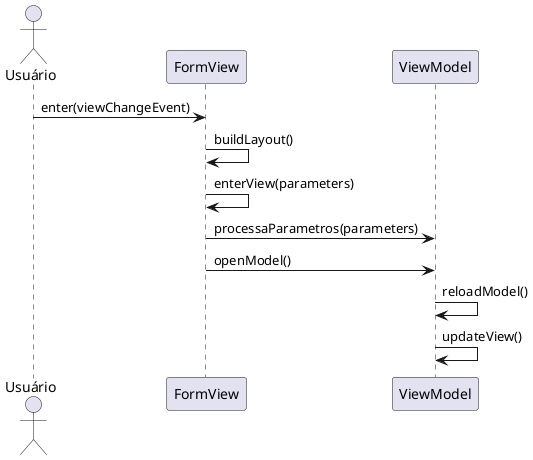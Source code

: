 @startuml
actor Usuário
Usuário		->	FormView	: enter(viewChangeEvent)
FormView	->	FormView	: buildLayout()
FormView	->	FormView	: enterView(parameters)
FormView	->	ViewModel	: processaParametros(parameters)
FormView	->	ViewModel	: openModel()
ViewModel	->	ViewModel	: reloadModel()
ViewModel	->	ViewModel	: updateView()
@enduml